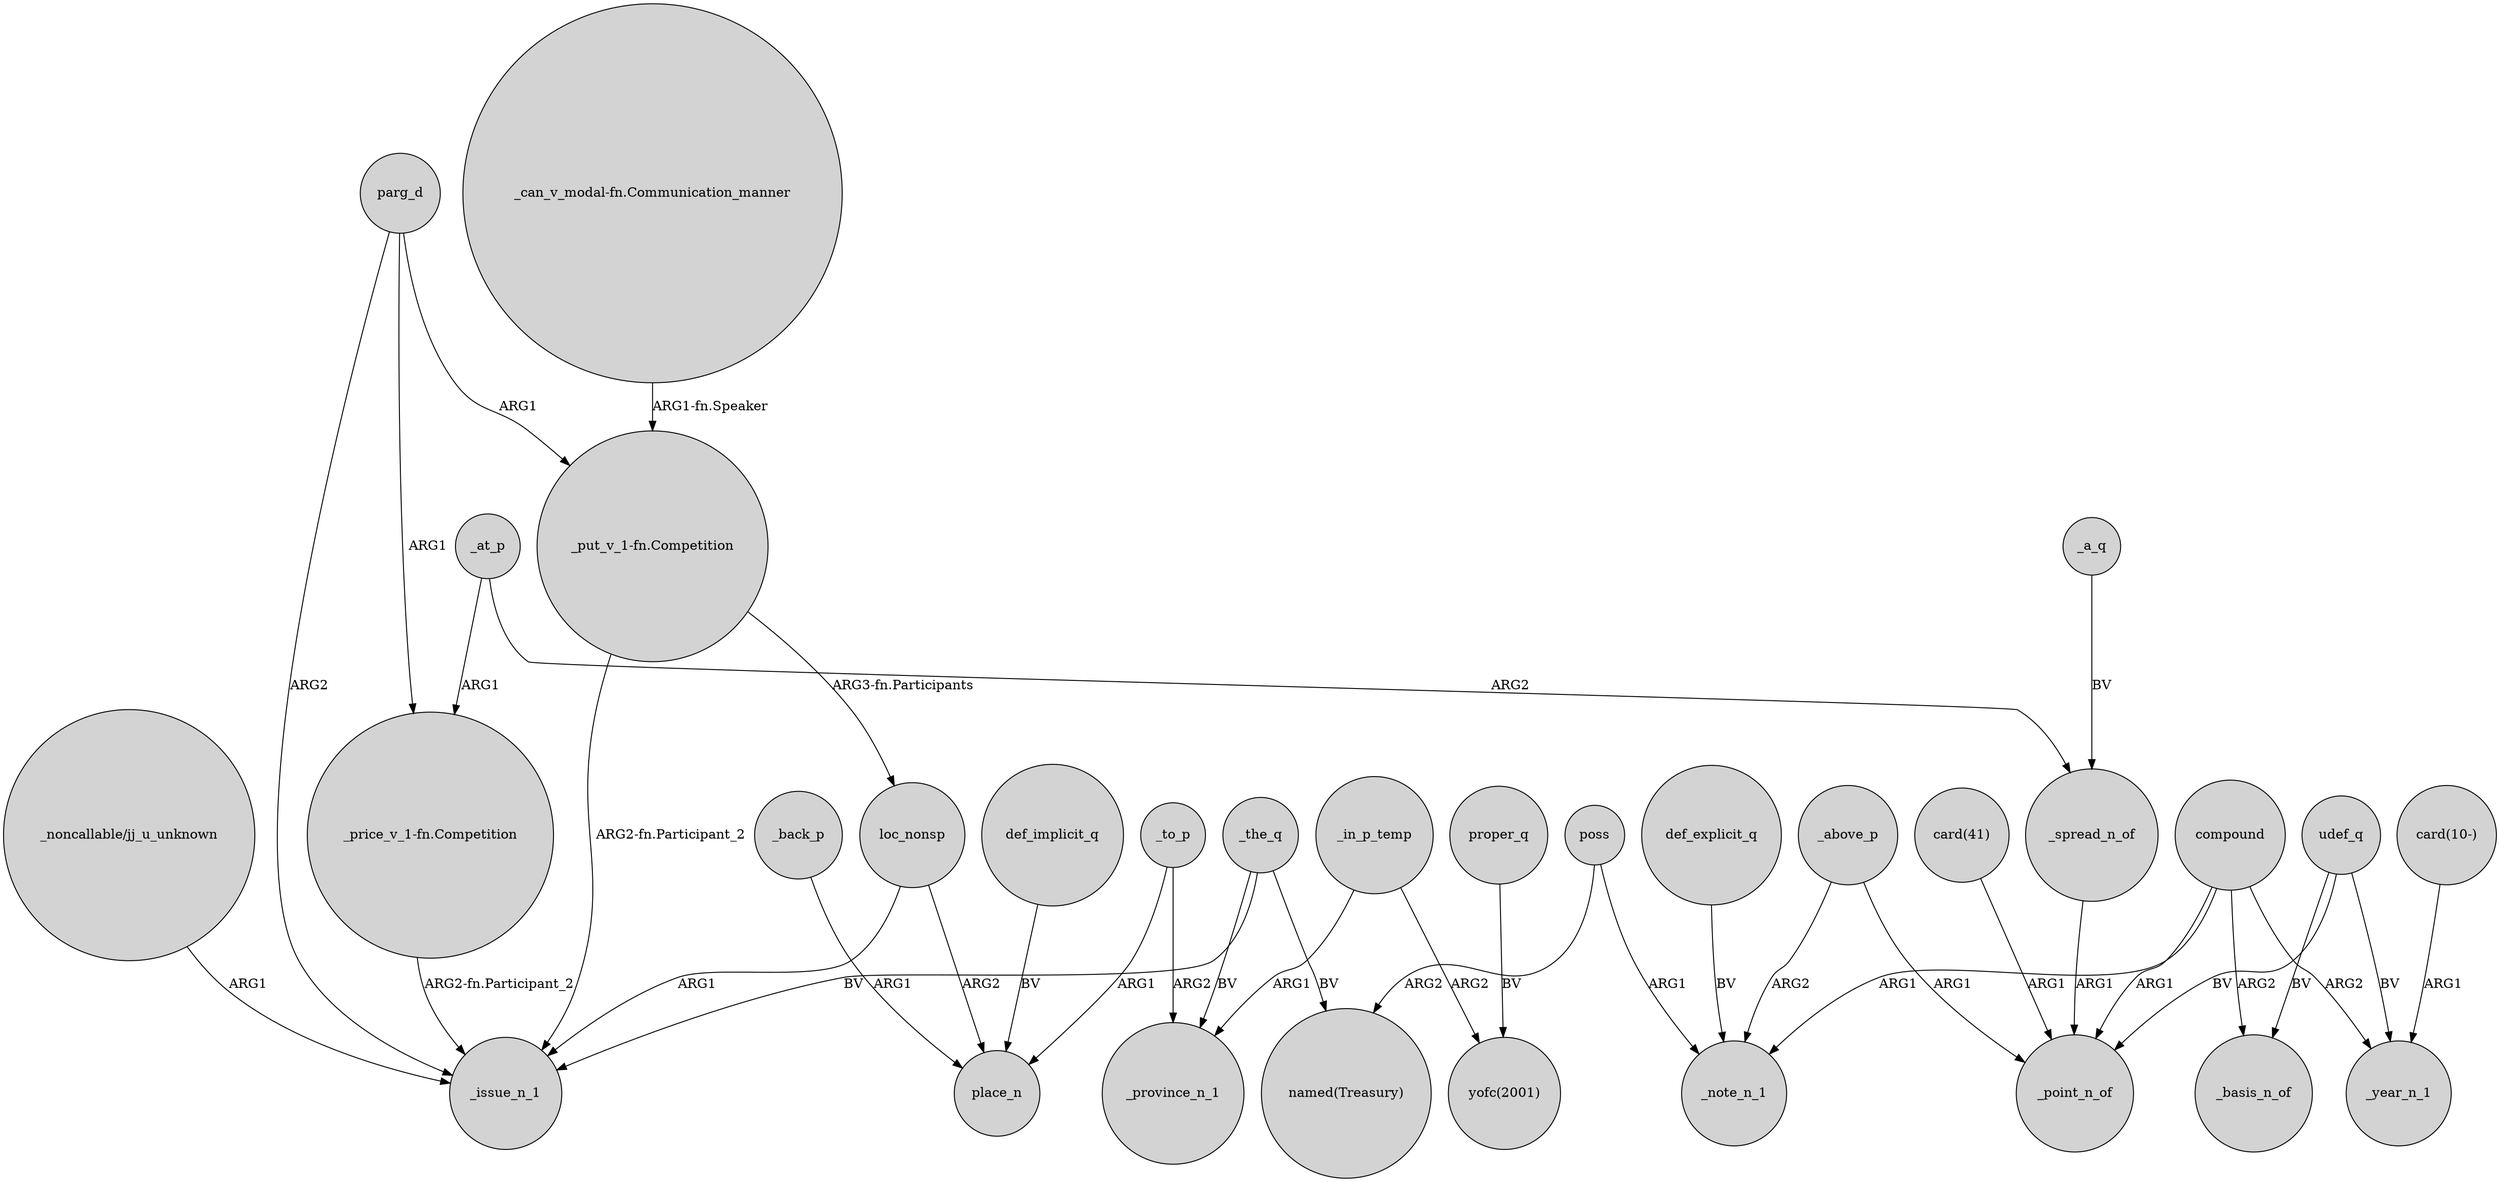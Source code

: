 digraph {
	node [shape=circle style=filled]
	parg_d -> "_put_v_1-fn.Competition" [label=ARG1]
	"_put_v_1-fn.Competition" -> _issue_n_1 [label="ARG2-fn.Participant_2"]
	"_noncallable/jj_u_unknown" -> _issue_n_1 [label=ARG1]
	def_implicit_q -> place_n [label=BV]
	udef_q -> _basis_n_of [label=BV]
	"_put_v_1-fn.Competition" -> loc_nonsp [label="ARG3-fn.Participants"]
	poss -> "named(Treasury)" [label=ARG2]
	_above_p -> _point_n_of [label=ARG1]
	_at_p -> "_price_v_1-fn.Competition" [label=ARG1]
	proper_q -> "yofc(2001)" [label=BV]
	"_price_v_1-fn.Competition" -> _issue_n_1 [label="ARG2-fn.Participant_2"]
	def_explicit_q -> _note_n_1 [label=BV]
	_in_p_temp -> "yofc(2001)" [label=ARG2]
	_the_q -> _province_n_1 [label=BV]
	compound -> _year_n_1 [label=ARG2]
	_back_p -> place_n [label=ARG1]
	_at_p -> _spread_n_of [label=ARG2]
	compound -> _note_n_1 [label=ARG1]
	_to_p -> place_n [label=ARG1]
	"_can_v_modal-fn.Communication_manner" -> "_put_v_1-fn.Competition" [label="ARG1-fn.Speaker"]
	poss -> _note_n_1 [label=ARG1]
	_above_p -> _note_n_1 [label=ARG2]
	_the_q -> "named(Treasury)" [label=BV]
	loc_nonsp -> place_n [label=ARG2]
	_spread_n_of -> _point_n_of [label=ARG1]
	parg_d -> _issue_n_1 [label=ARG2]
	udef_q -> _year_n_1 [label=BV]
	_a_q -> _spread_n_of [label=BV]
	compound -> _point_n_of [label=ARG1]
	"card(10-)" -> _year_n_1 [label=ARG1]
	udef_q -> _point_n_of [label=BV]
	parg_d -> "_price_v_1-fn.Competition" [label=ARG1]
	"card(41)" -> _point_n_of [label=ARG1]
	compound -> _basis_n_of [label=ARG2]
	_in_p_temp -> _province_n_1 [label=ARG1]
	_to_p -> _province_n_1 [label=ARG2]
	loc_nonsp -> _issue_n_1 [label=ARG1]
	_the_q -> _issue_n_1 [label=BV]
}
